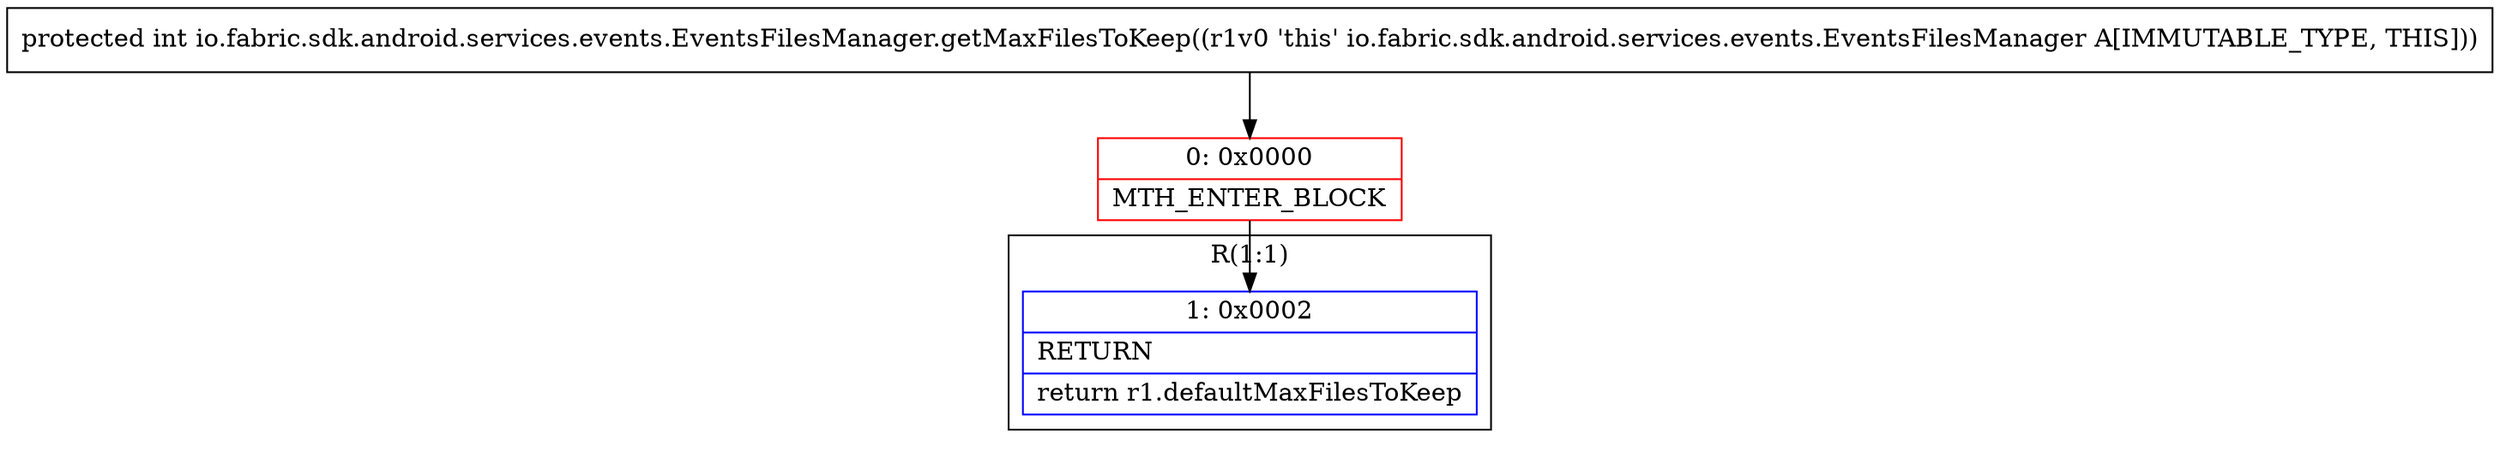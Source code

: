 digraph "CFG forio.fabric.sdk.android.services.events.EventsFilesManager.getMaxFilesToKeep()I" {
subgraph cluster_Region_1999238487 {
label = "R(1:1)";
node [shape=record,color=blue];
Node_1 [shape=record,label="{1\:\ 0x0002|RETURN\l|return r1.defaultMaxFilesToKeep\l}"];
}
Node_0 [shape=record,color=red,label="{0\:\ 0x0000|MTH_ENTER_BLOCK\l}"];
MethodNode[shape=record,label="{protected int io.fabric.sdk.android.services.events.EventsFilesManager.getMaxFilesToKeep((r1v0 'this' io.fabric.sdk.android.services.events.EventsFilesManager A[IMMUTABLE_TYPE, THIS])) }"];
MethodNode -> Node_0;
Node_0 -> Node_1;
}


